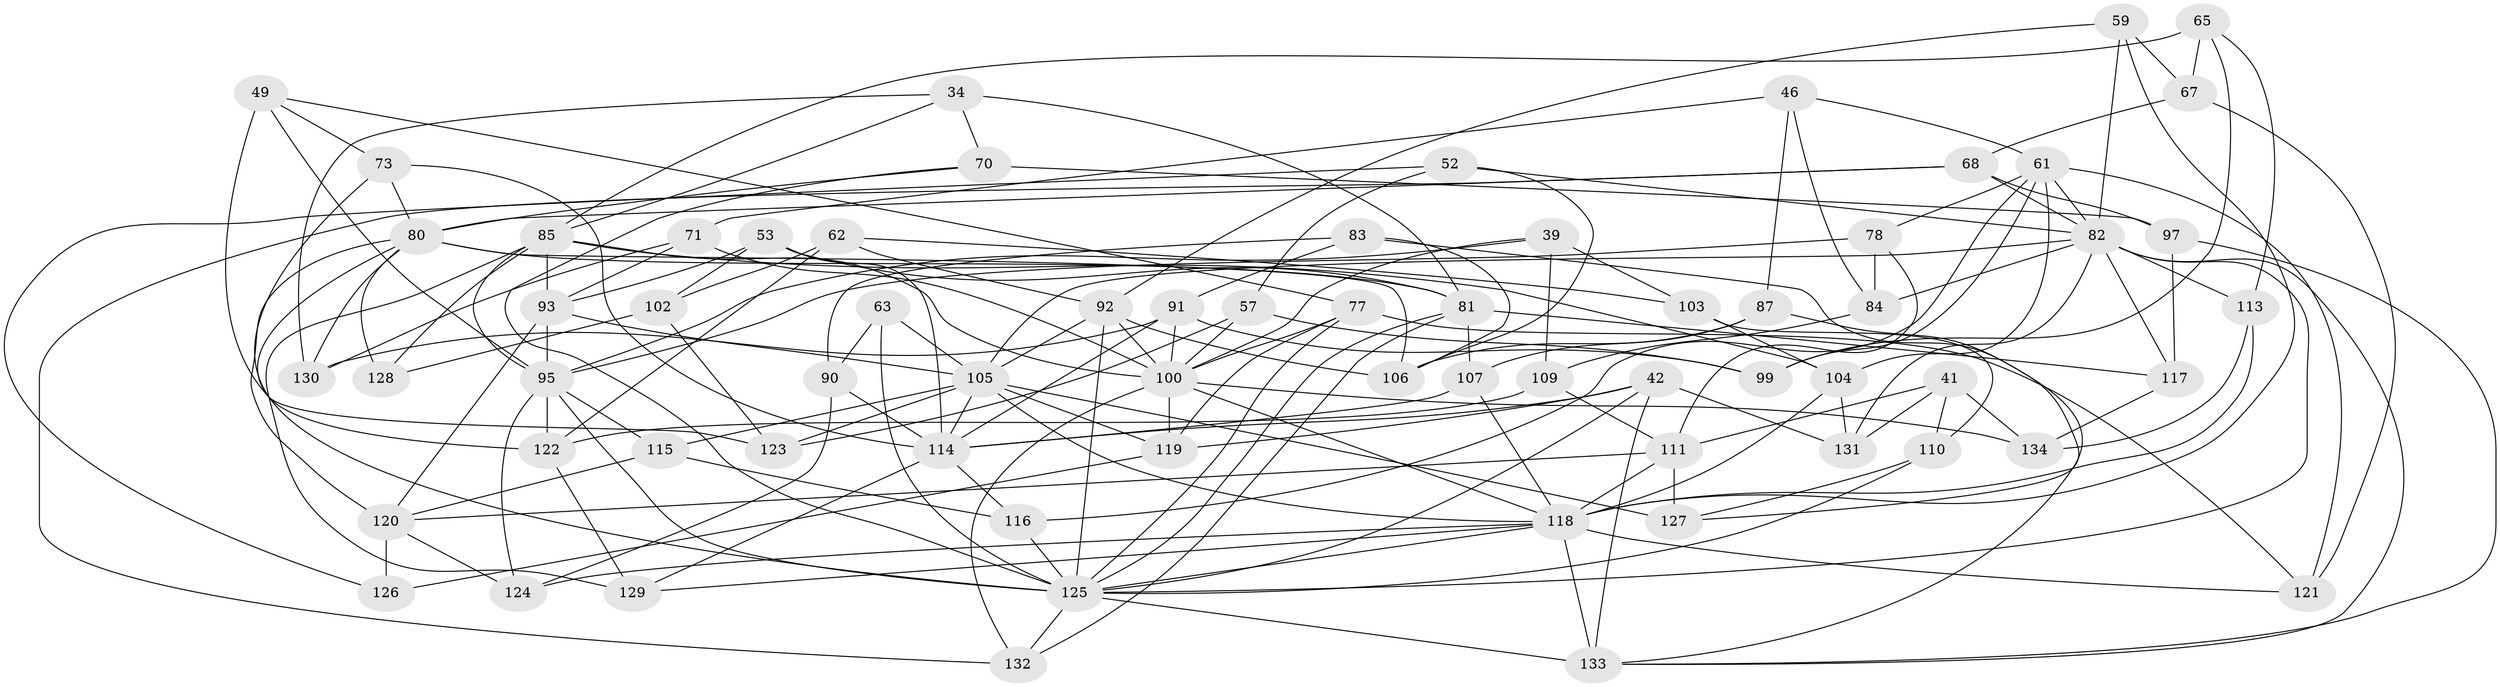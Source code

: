 // original degree distribution, {4: 1.0}
// Generated by graph-tools (version 1.1) at 2025/59/03/09/25 04:59:11]
// undirected, 67 vertices, 173 edges
graph export_dot {
graph [start="1"]
  node [color=gray90,style=filled];
  34;
  39;
  41;
  42 [super="+24"];
  46;
  49;
  52;
  53;
  57;
  59;
  61 [super="+27+54"];
  62;
  63;
  65;
  67;
  68 [super="+31"];
  70;
  71;
  73;
  77 [super="+45"];
  78;
  80 [super="+7+21+23"];
  81 [super="+56"];
  82 [super="+64"];
  83;
  84;
  85 [super="+40+32"];
  87;
  90 [super="+43"];
  91 [super="+72"];
  92 [super="+2+22+29"];
  93 [super="+86+66"];
  95 [super="+48"];
  97;
  99;
  100 [super="+26+58"];
  102;
  103;
  104 [super="+69"];
  105 [super="+79+96"];
  106 [super="+88"];
  107;
  109;
  110;
  111 [super="+98"];
  113;
  114 [super="+33"];
  115;
  116;
  117;
  118 [super="+112+35"];
  119 [super="+101"];
  120 [super="+75+51"];
  121;
  122 [super="+74"];
  123;
  124;
  125 [super="+89+108+36"];
  126;
  127 [super="+60"];
  128;
  129;
  130;
  131;
  132;
  133 [super="+76"];
  134;
  34 -- 70;
  34 -- 130;
  34 -- 81;
  34 -- 85;
  39 -- 109;
  39 -- 95;
  39 -- 103;
  39 -- 100;
  41 -- 134;
  41 -- 131;
  41 -- 110;
  41 -- 111;
  42 -- 114;
  42 -- 133;
  42 -- 131;
  42 -- 125;
  42 -- 119 [weight=2];
  46 -- 71;
  46 -- 87;
  46 -- 84;
  46 -- 61;
  49 -- 77;
  49 -- 73;
  49 -- 123;
  49 -- 95;
  52 -- 57;
  52 -- 126;
  52 -- 106;
  52 -- 82;
  53 -- 93;
  53 -- 102;
  53 -- 114;
  53 -- 81;
  57 -- 99;
  57 -- 123;
  57 -- 100;
  59 -- 82;
  59 -- 67;
  59 -- 92;
  59 -- 118;
  61 -- 78;
  61 -- 116;
  61 -- 104;
  61 -- 82 [weight=2];
  61 -- 121;
  61 -- 99;
  62 -- 122;
  62 -- 103;
  62 -- 102;
  62 -- 92;
  63 -- 90 [weight=2];
  63 -- 105;
  63 -- 125;
  65 -- 67;
  65 -- 113;
  65 -- 99;
  65 -- 85;
  67 -- 68;
  67 -- 121;
  68 -- 132;
  68 -- 97;
  68 -- 82 [weight=2];
  68 -- 80;
  70 -- 125;
  70 -- 97;
  70 -- 80;
  71 -- 130;
  71 -- 93;
  71 -- 100;
  73 -- 80;
  73 -- 114;
  73 -- 125;
  77 -- 121;
  77 -- 125 [weight=2];
  77 -- 119;
  77 -- 100;
  78 -- 84;
  78 -- 111;
  78 -- 95;
  80 -- 81 [weight=2];
  80 -- 130;
  80 -- 128;
  80 -- 122;
  80 -- 120;
  80 -- 106;
  81 -- 132;
  81 -- 117;
  81 -- 107;
  81 -- 125;
  82 -- 131;
  82 -- 105 [weight=2];
  82 -- 133;
  82 -- 113;
  82 -- 84;
  82 -- 117;
  82 -- 125;
  83 -- 106;
  83 -- 91;
  83 -- 90;
  83 -- 127;
  84 -- 109;
  85 -- 128 [weight=2];
  85 -- 100 [weight=3];
  85 -- 129;
  85 -- 93 [weight=2];
  85 -- 95 [weight=2];
  85 -- 104 [weight=2];
  87 -- 107;
  87 -- 106;
  87 -- 133;
  90 -- 124;
  90 -- 114 [weight=2];
  91 -- 99;
  91 -- 100 [weight=2];
  91 -- 130;
  91 -- 114;
  92 -- 106 [weight=2];
  92 -- 105 [weight=2];
  92 -- 125 [weight=3];
  92 -- 100;
  93 -- 120;
  93 -- 105 [weight=2];
  93 -- 95;
  95 -- 122 [weight=2];
  95 -- 115;
  95 -- 124;
  95 -- 125 [weight=2];
  97 -- 117;
  97 -- 133;
  100 -- 118;
  100 -- 119;
  100 -- 132;
  100 -- 134;
  102 -- 128;
  102 -- 123;
  103 -- 110;
  103 -- 104;
  104 -- 131;
  104 -- 118;
  105 -- 114;
  105 -- 118;
  105 -- 127 [weight=2];
  105 -- 115;
  105 -- 123;
  105 -- 119;
  107 -- 114;
  107 -- 118;
  109 -- 111;
  109 -- 122;
  110 -- 127;
  110 -- 125;
  111 -- 120 [weight=2];
  111 -- 127 [weight=2];
  111 -- 118;
  113 -- 134;
  113 -- 118;
  114 -- 129;
  114 -- 116;
  115 -- 116;
  115 -- 120;
  116 -- 125;
  117 -- 134;
  118 -- 133 [weight=3];
  118 -- 121;
  118 -- 125;
  118 -- 124;
  118 -- 129;
  119 -- 126;
  120 -- 126 [weight=2];
  120 -- 124;
  122 -- 129;
  125 -- 132;
  125 -- 133;
}
